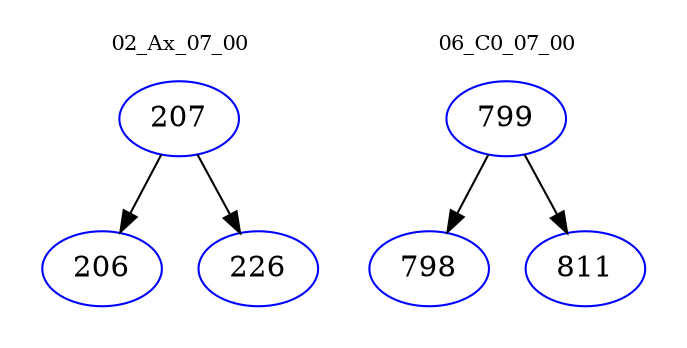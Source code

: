 digraph{
subgraph cluster_0 {
color = white
label = "02_Ax_07_00";
fontsize=10;
T0_207 [label="207", color="blue"]
T0_207 -> T0_206 [color="black"]
T0_206 [label="206", color="blue"]
T0_207 -> T0_226 [color="black"]
T0_226 [label="226", color="blue"]
}
subgraph cluster_1 {
color = white
label = "06_C0_07_00";
fontsize=10;
T1_799 [label="799", color="blue"]
T1_799 -> T1_798 [color="black"]
T1_798 [label="798", color="blue"]
T1_799 -> T1_811 [color="black"]
T1_811 [label="811", color="blue"]
}
}
